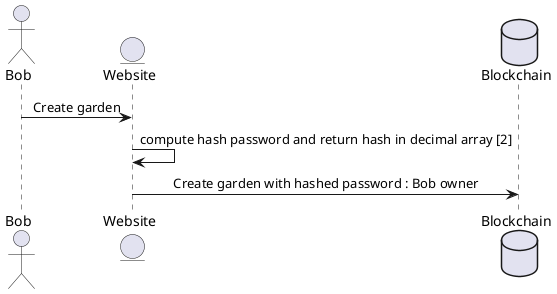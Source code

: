 @startuml interactions
skinparam sequenceMessageAlign center
actor Bob
entity Website
database Blockchain

Bob -> Website: Create garden 
Website->Website: compute hash password and return hash in decimal array [2]
Website -> Blockchain: Create garden with hashed password : Bob owner

@enduml